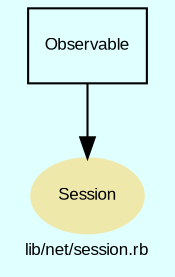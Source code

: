 digraph TopLevel {
    compound = true
    bgcolor = lightcyan1
    fontname = Arial
    fontsize = 8
    label = "lib/net/session.rb"
    node [
        fontname = Arial,
        fontsize = 8,
        color = black
    ]

    Session [
        fontcolor = black,
        URL = "classes/Session.html",
        shape = ellipse,
        color = palegoldenrod,
        style = filled,
        label = "Session"
    ]

    Observable [
        URL = "classes/Observable.html",
        shape = box,
        label = "Observable"
    ]

    Observable -> Session [

    ]

}

